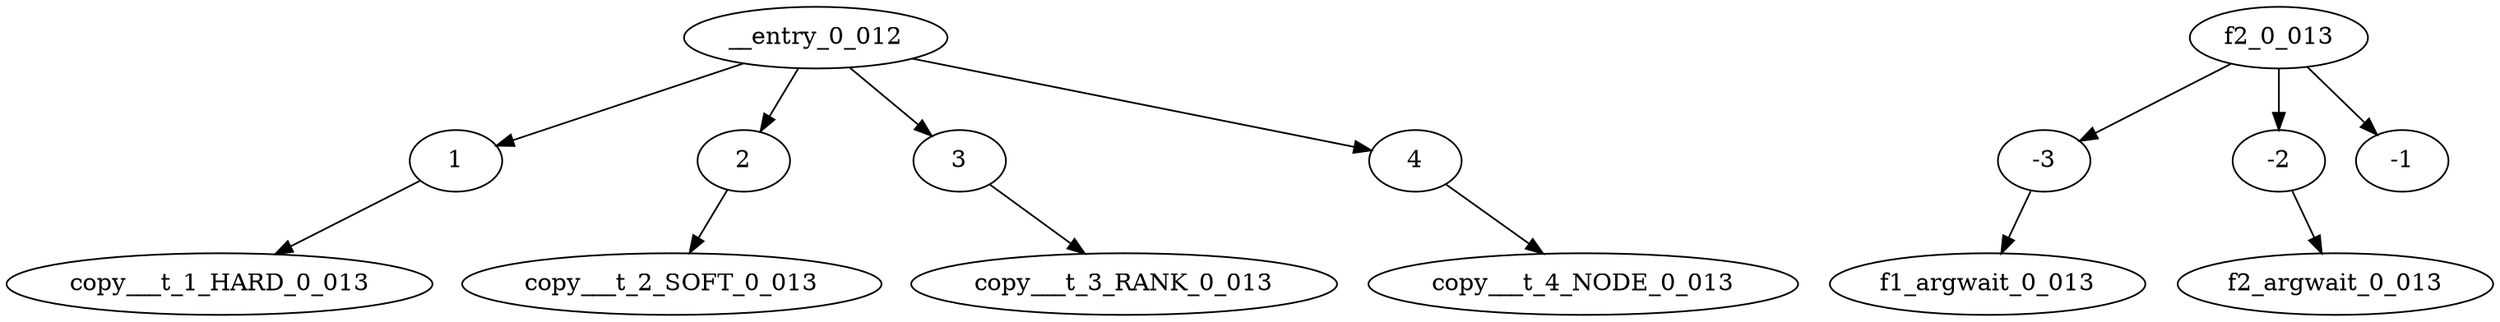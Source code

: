 digraph G {
__entry_0_012 -> 1
1 -> copy___t_1_HARD_0_013
__entry_0_012 -> 2
2 -> copy___t_2_SOFT_0_013
__entry_0_012 -> 3
3 -> copy___t_3_RANK_0_013
__entry_0_012 -> 4
4 -> copy___t_4_NODE_0_013
-3 -> f1_argwait_0_013
-2 -> f2_argwait_0_013
f2_0_013 -> -3
f2_0_013 -> -2
f2_0_013 -> -1
}

